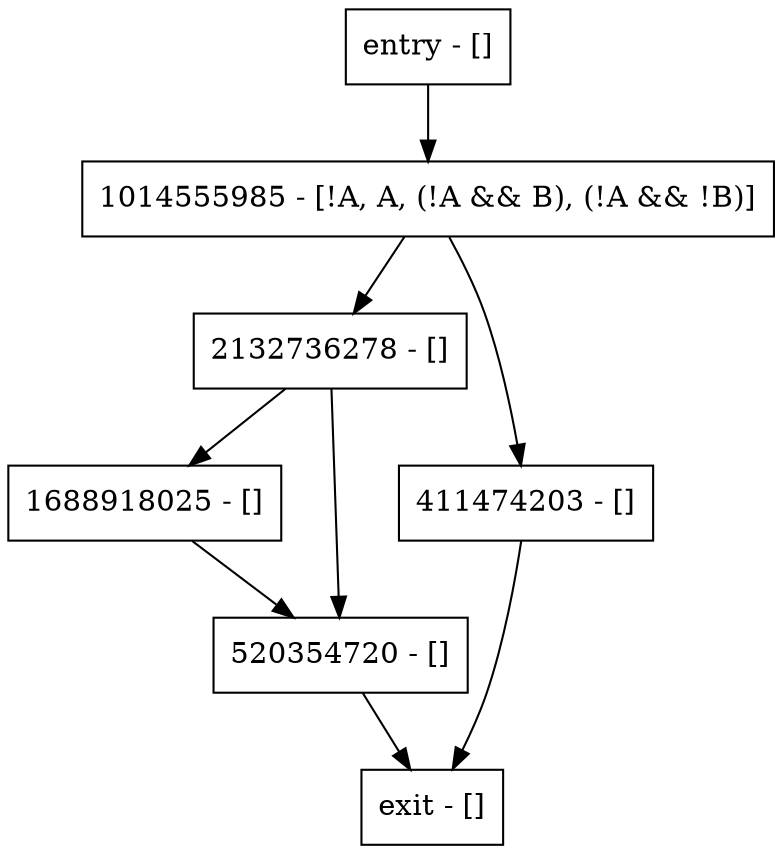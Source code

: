 digraph main {
node [shape=record];
2132736278 [label="2132736278 - []"];
entry [label="entry - []"];
exit [label="exit - []"];
411474203 [label="411474203 - []"];
1688918025 [label="1688918025 - []"];
1014555985 [label="1014555985 - [!A, A, (!A && B), (!A && !B)]"];
520354720 [label="520354720 - []"];
entry;
exit;
2132736278 -> 1688918025;
2132736278 -> 520354720;
entry -> 1014555985;
411474203 -> exit;
1688918025 -> 520354720;
1014555985 -> 2132736278;
1014555985 -> 411474203;
520354720 -> exit;
}
